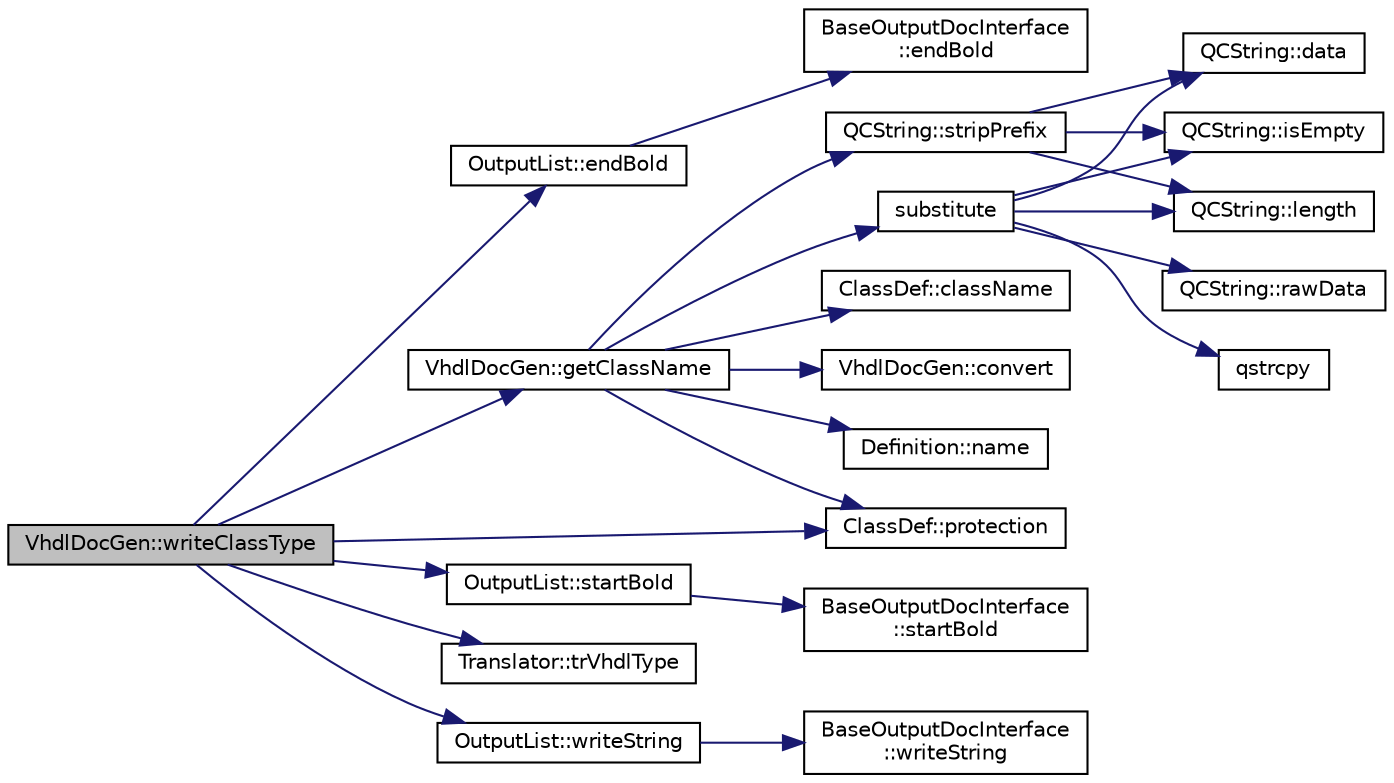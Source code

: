 digraph "VhdlDocGen::writeClassType"
{
 // LATEX_PDF_SIZE
  edge [fontname="Helvetica",fontsize="10",labelfontname="Helvetica",labelfontsize="10"];
  node [fontname="Helvetica",fontsize="10",shape=record];
  rankdir="LR";
  Node1 [label="VhdlDocGen::writeClassType",height=0.2,width=0.4,color="black", fillcolor="grey75", style="filled", fontcolor="black",tooltip=" "];
  Node1 -> Node2 [color="midnightblue",fontsize="10",style="solid",fontname="Helvetica"];
  Node2 [label="OutputList::endBold",height=0.2,width=0.4,color="black", fillcolor="white", style="filled",URL="$classOutputList.html#aa3f855a4e60d2a7c6769b66d43c69b23",tooltip=" "];
  Node2 -> Node3 [color="midnightblue",fontsize="10",style="solid",fontname="Helvetica"];
  Node3 [label="BaseOutputDocInterface\l::endBold",height=0.2,width=0.4,color="black", fillcolor="white", style="filled",URL="$classBaseOutputDocInterface.html#a2a17911ba778f8efac83999fb5d190d9",tooltip=" "];
  Node1 -> Node4 [color="midnightblue",fontsize="10",style="solid",fontname="Helvetica"];
  Node4 [label="VhdlDocGen::getClassName",height=0.2,width=0.4,color="black", fillcolor="white", style="filled",URL="$classVhdlDocGen.html#a2c4458b0e27e9b97db254d082d1487d2",tooltip=" "];
  Node4 -> Node5 [color="midnightblue",fontsize="10",style="solid",fontname="Helvetica"];
  Node5 [label="ClassDef::className",height=0.2,width=0.4,color="black", fillcolor="white", style="filled",URL="$classClassDef.html#a2bdad1ebef918dac2ae32233c26ef723",tooltip=" "];
  Node4 -> Node6 [color="midnightblue",fontsize="10",style="solid",fontname="Helvetica"];
  Node6 [label="VhdlDocGen::convert",height=0.2,width=0.4,color="black", fillcolor="white", style="filled",URL="$classVhdlDocGen.html#ab1ab1504610c798f4924026a48bb4301",tooltip=" "];
  Node4 -> Node7 [color="midnightblue",fontsize="10",style="solid",fontname="Helvetica"];
  Node7 [label="Definition::name",height=0.2,width=0.4,color="black", fillcolor="white", style="filled",URL="$classDefinition.html#a9374fedd7f64fea7e0e164302d1a9e61",tooltip=" "];
  Node4 -> Node8 [color="midnightblue",fontsize="10",style="solid",fontname="Helvetica"];
  Node8 [label="ClassDef::protection",height=0.2,width=0.4,color="black", fillcolor="white", style="filled",URL="$classClassDef.html#a759c68ae0af03a49aff1a86d383af68d",tooltip=" "];
  Node4 -> Node9 [color="midnightblue",fontsize="10",style="solid",fontname="Helvetica"];
  Node9 [label="QCString::stripPrefix",height=0.2,width=0.4,color="black", fillcolor="white", style="filled",URL="$classQCString.html#af363dfe85e56f873aa3a373c70a33b24",tooltip=" "];
  Node9 -> Node10 [color="midnightblue",fontsize="10",style="solid",fontname="Helvetica"];
  Node10 [label="QCString::data",height=0.2,width=0.4,color="black", fillcolor="white", style="filled",URL="$classQCString.html#ac3aa3ac1a1c36d3305eba22a2eb0d098",tooltip=" "];
  Node9 -> Node11 [color="midnightblue",fontsize="10",style="solid",fontname="Helvetica"];
  Node11 [label="QCString::isEmpty",height=0.2,width=0.4,color="black", fillcolor="white", style="filled",URL="$classQCString.html#a621c4090d69ad7d05ef8e5234376c3d8",tooltip=" "];
  Node9 -> Node12 [color="midnightblue",fontsize="10",style="solid",fontname="Helvetica"];
  Node12 [label="QCString::length",height=0.2,width=0.4,color="black", fillcolor="white", style="filled",URL="$classQCString.html#ac52596733e9110b778019946d73fb268",tooltip=" "];
  Node4 -> Node13 [color="midnightblue",fontsize="10",style="solid",fontname="Helvetica"];
  Node13 [label="substitute",height=0.2,width=0.4,color="black", fillcolor="white", style="filled",URL="$qcstring_8cpp.html#a99187f0723aa35b7f06be3a5506b1285",tooltip="substitute all occurrences of src in s by dst"];
  Node13 -> Node10 [color="midnightblue",fontsize="10",style="solid",fontname="Helvetica"];
  Node13 -> Node11 [color="midnightblue",fontsize="10",style="solid",fontname="Helvetica"];
  Node13 -> Node12 [color="midnightblue",fontsize="10",style="solid",fontname="Helvetica"];
  Node13 -> Node14 [color="midnightblue",fontsize="10",style="solid",fontname="Helvetica"];
  Node14 [label="qstrcpy",height=0.2,width=0.4,color="black", fillcolor="white", style="filled",URL="$qcstring_8h.html#ac32a77e081e980d3a32c45578b7be389",tooltip=" "];
  Node13 -> Node15 [color="midnightblue",fontsize="10",style="solid",fontname="Helvetica"];
  Node15 [label="QCString::rawData",height=0.2,width=0.4,color="black", fillcolor="white", style="filled",URL="$classQCString.html#a5f5c9dc172d638c8d7b07010d100117a",tooltip=" "];
  Node1 -> Node8 [color="midnightblue",fontsize="10",style="solid",fontname="Helvetica"];
  Node1 -> Node16 [color="midnightblue",fontsize="10",style="solid",fontname="Helvetica"];
  Node16 [label="OutputList::startBold",height=0.2,width=0.4,color="black", fillcolor="white", style="filled",URL="$classOutputList.html#a796018ee85949771252f36fea9a288d0",tooltip=" "];
  Node16 -> Node17 [color="midnightblue",fontsize="10",style="solid",fontname="Helvetica"];
  Node17 [label="BaseOutputDocInterface\l::startBold",height=0.2,width=0.4,color="black", fillcolor="white", style="filled",URL="$classBaseOutputDocInterface.html#aa0bfe5ef08077a7191ba4666f47c441b",tooltip=" "];
  Node1 -> Node18 [color="midnightblue",fontsize="10",style="solid",fontname="Helvetica"];
  Node18 [label="Translator::trVhdlType",height=0.2,width=0.4,color="black", fillcolor="white", style="filled",URL="$classTranslator.html#a39d71540a7d5037f03c633fdcad785f6",tooltip=" "];
  Node1 -> Node19 [color="midnightblue",fontsize="10",style="solid",fontname="Helvetica"];
  Node19 [label="OutputList::writeString",height=0.2,width=0.4,color="black", fillcolor="white", style="filled",URL="$classOutputList.html#a07cac8a8981da35314f77d8f3edb7f76",tooltip=" "];
  Node19 -> Node20 [color="midnightblue",fontsize="10",style="solid",fontname="Helvetica"];
  Node20 [label="BaseOutputDocInterface\l::writeString",height=0.2,width=0.4,color="black", fillcolor="white", style="filled",URL="$classBaseOutputDocInterface.html#a1b8c0b05080d0e73bc10a0dfaeb03320",tooltip=" "];
}
